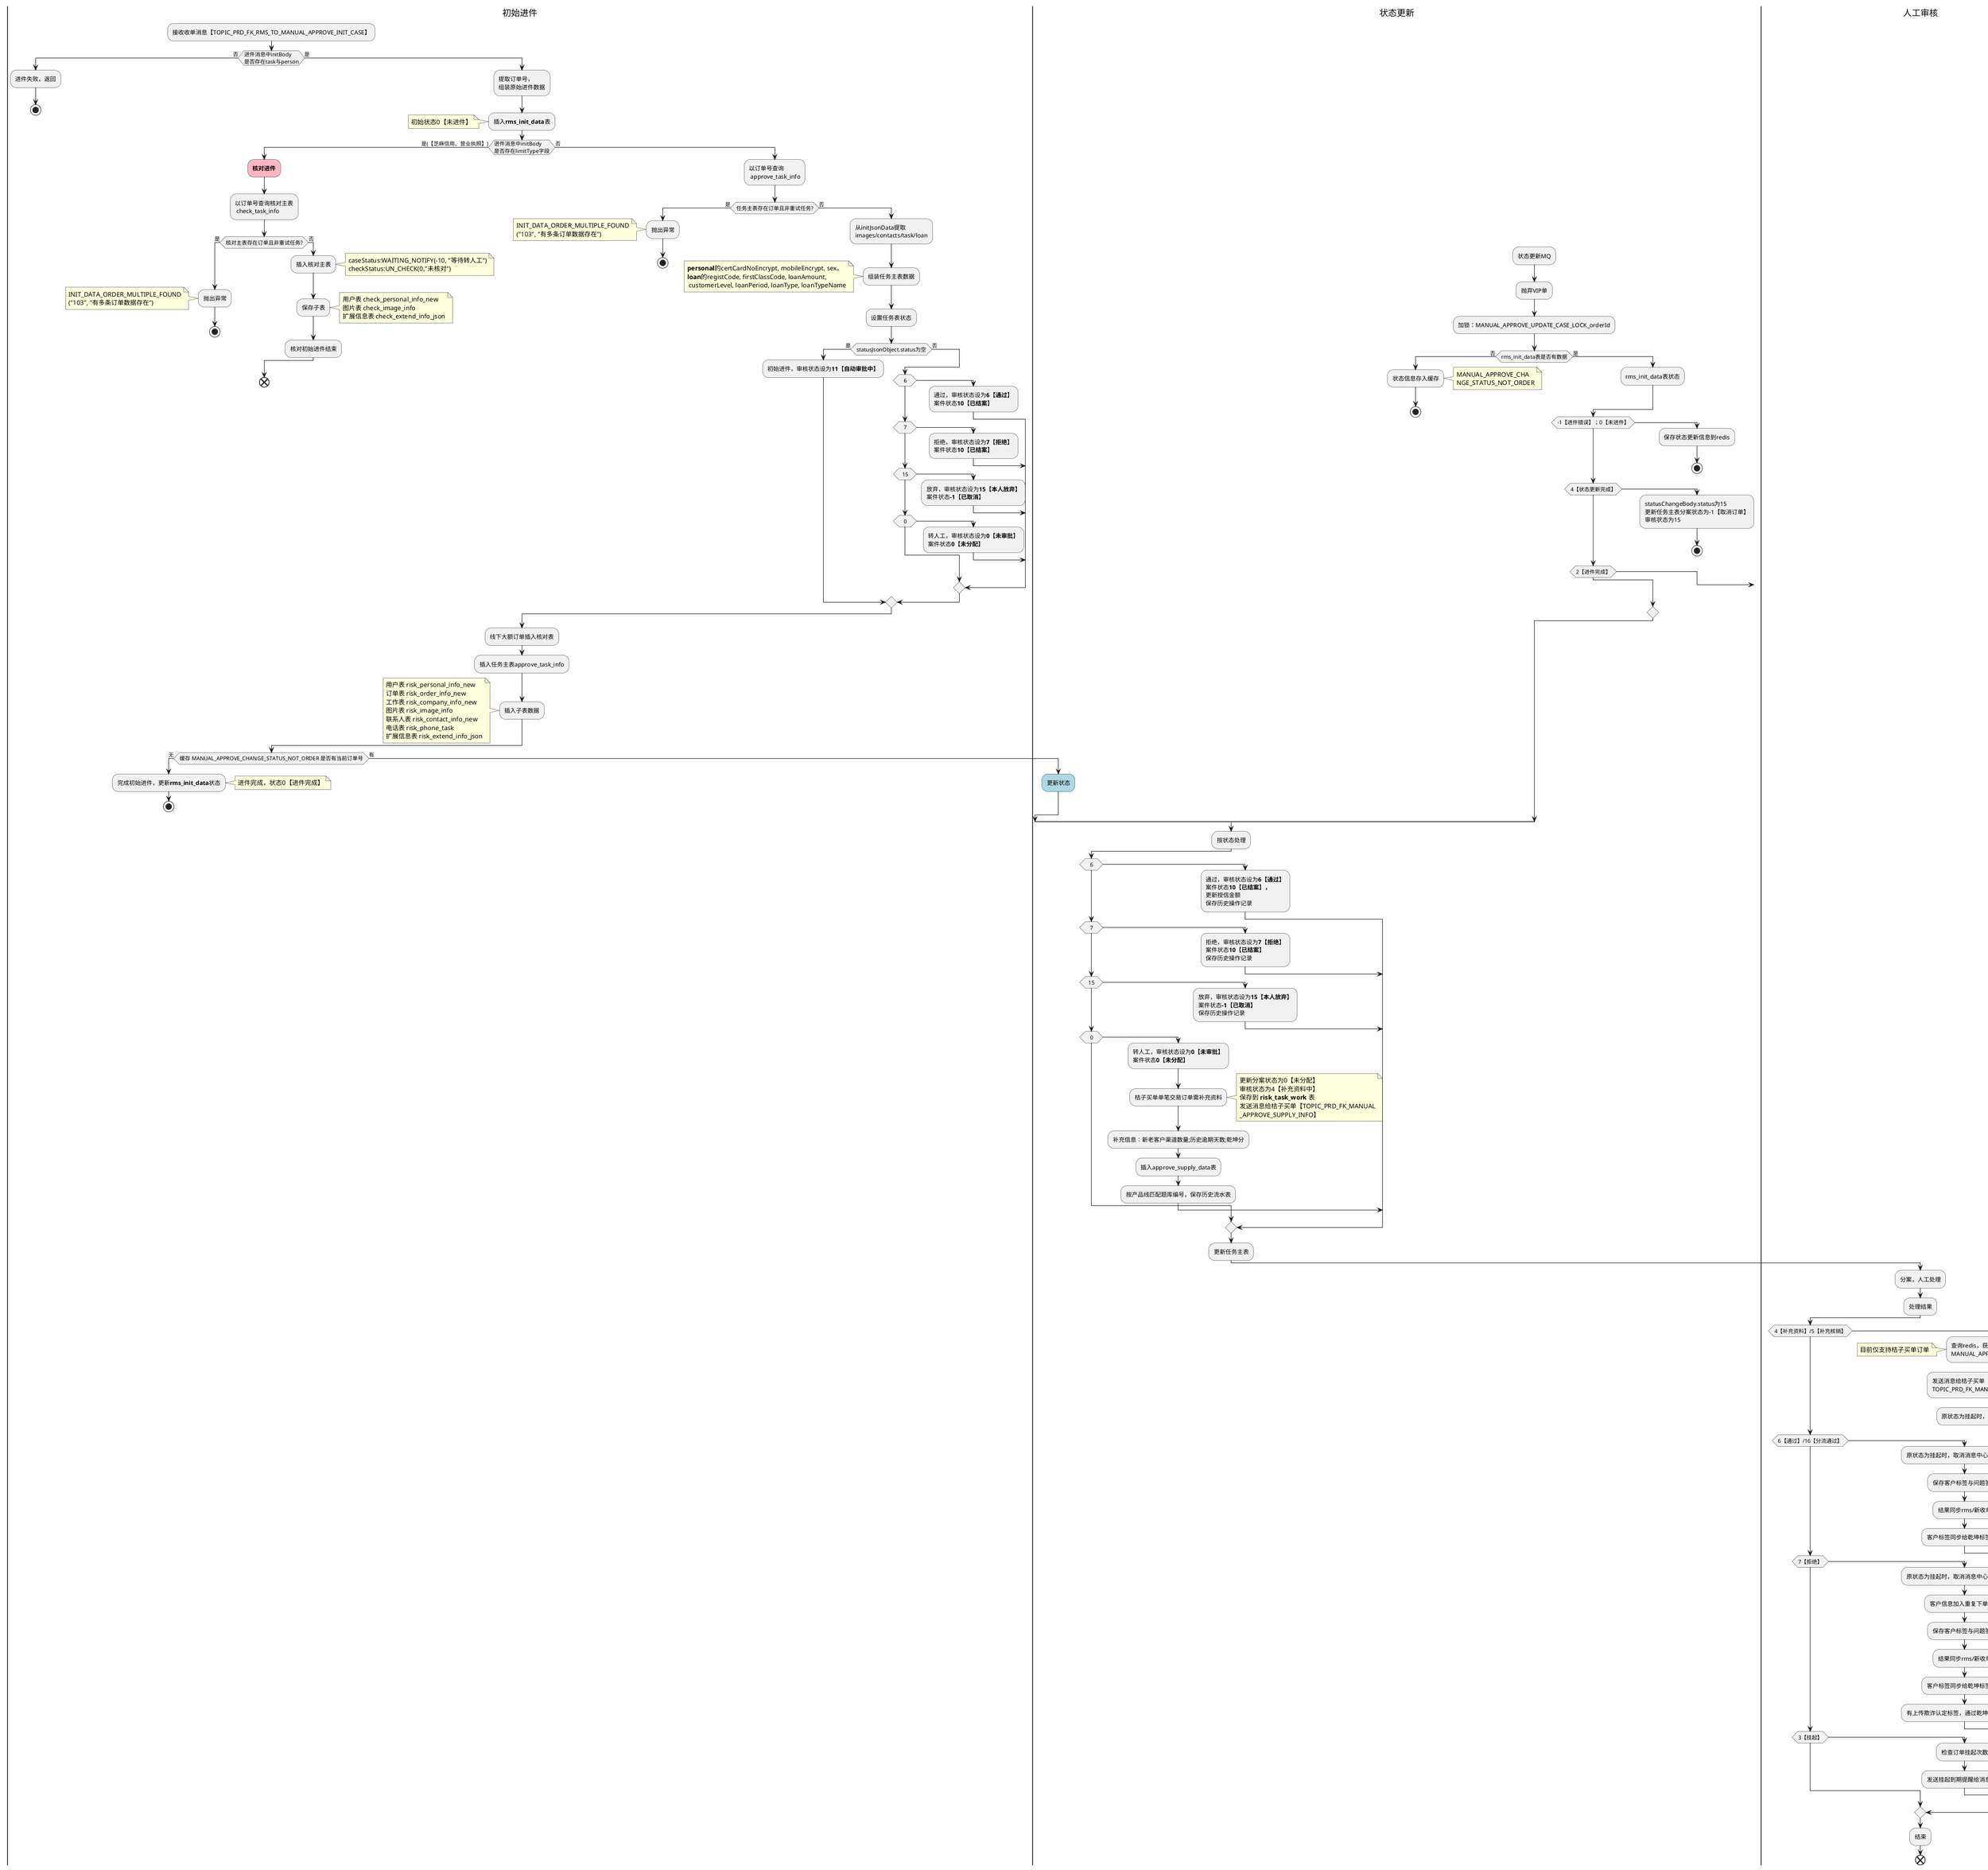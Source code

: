 @startuml
!pragma useVerticalIf on
|初始进件|
split
   -[hidden]->
:接收收单消息【TOPIC_PRD_FK_RMS_TO_MANUAL_APPROVE_INIT_CASE】;
if (进件消息中initBody\n是否存在task与person) then (否)
	:进件失败，返回;
stop
else (是)
:提取订单号，\n组装原始进件数据;
	:插入<b>rms_init_data</b>表;
	note left
	初始状态0【未进件】
	end note
	if (进件消息中initBody\n是否存在limitType字段) then (是(【芝麻信用、营业执照】))
	#LightPink:<b>核对进件;
	:以订单号查询核对主表\n check_task_info;
			if (核对主表存在订单且非重试任务?) then (是)
			label lab1
			label lab2
			:抛出异常;
			note left:INIT_DATA_ORDER_MULTIPLE_FOUND\n("103", "有多条订单数据存在")
			stop
			else (否)
			:插入核对主表;
			note right
				caseStatus:WAITING_NOTIFY(-10, "等待转人工")
				checkStatus:UN_CHECK(0,"未核对")
			end note
			:保存子表;
			note right
				用户表 check_personal_info_new
				图片表 check_image_info
				扩展信息表 check_extend_info_json
			end note
			:核对初始进件结束;
			endif
	end
	else (否)
		:以订单号查询\n approve_task_info;
		if (任务主表存在订单且非重试任务?) then (是)
			:抛出异常;
			note left:INIT_DATA_ORDER_MULTIPLE_FOUND\n("103", "有多条订单数据存在")
			stop
			goto lab2
			else (否)
			:从initJsonData提取
			images/contacts/task/loan;
			:组装任务主表数据;
				note left
				<b>personal</b>的certCardNoEncrypt, mobileEncrypt, sex。
				<b>loan</b>的registCode, firstClassCode, loanAmount,
				 customerLevel, loanPeriod, loanType, loanTypeName
				end note
			:设置任务表状态;
			if (statusJsonObject.status为空) then (是)
				:初始进件，审核状态设为<b>11【自动审批中】;
			else (否)
				if (6)
				:通过，审核状态设为<b>6【通过】\n案件状态<b>10【已结案】;
				elseif (7)
				:拒绝，审核状态设为<b>7【拒绝】\n案件状态<b>10【已结案】;
				elseif (15)
				:放弃，审核状态设为<b>15【本人放弃】\n案件状态<b>-1【已取消】;
				elseif (0)
				:转人工，审核状态设为<b>0【未审批】\n案件状态<b>0【未分配】;
				endif
			endif
	endif
|初始进件|
endif
:线下大额订单插入核对表;
:插入任务主表approve_task_info;
:插入子表数据;
note left
用户表 risk_personal_info_new
订单表 risk_order_info_new
工作表 risk_company_info_new
图片表 risk_image_info
联系人表 risk_contact_info_new
电话表 risk_phone_task
扩展信息表 risk_extend_info_json
end note
endif
if (缓存 MANUAL_APPROVE_CHANGE_STATUS_NOT_ORDER 是否有当前订单号) then (无)
:完成初始进件，更新<b>rms_init_data</b>状态;
note right
进件完成，状态0【进件完成】
end note
stop
|状态更新|
else (有)
#lightblue:更新状态;
endif
split again
   -[hidden]->
:状态更新MQ;
:抛弃VIP单;
:加锁：MANUAL_APPROVE_UPDATE_CASE_LOCK_orderId;
if (rms_init_data表是否有数据) then (否)
:状态信息存入缓存;
note right
MANUAL_APPROVE_CHA
NGE_STATUS_NOT_ORDER
end note
stop
else (是)
:rms_init_data表状态;
if (-1【进件错误】；0【未进件】)
:保存状态更新信息到redis;
stop
elseif(4【状态更新完成】)
:statusChangeBody.status为15\n更新任务主表分案状态为-1【取消订单】\n审核状态为15;
stop
elseif(2【进件完成】)

endif
endif
end split
:按状态处理;
if (6)
			:通过，审核状态设为<b>6【通过】\n案件状态<b>10【已结案】，\n更新授信金额\n保存历史操作记录;
			elseif (7)
			:拒绝，审核状态设为<b>7【拒绝】\n案件状态<b>10【已结案】\n保存历史操作记录;
			elseif (15)
			:放弃，审核状态设为<b>15【本人放弃】\n案件状态<b>-1【已取消】\n保存历史操作记录;
			elseif (0)
			:转人工，审核状态设为<b>0【未审批】\n案件状态<b>0【未分配】;
			:桔子买单单笔交易订单需补充资料;
			note right
			更新分案状态为0【未分配】
			审核状态为4【补充资料中】
			保存到 <b>risk_task_work</b> 表
			发送消息给桔子买单【TOPIC_PRD_FK_MANUAL
			_APPROVE_SUPPLY_INFO】
			end note
			:补充信息：新老客户渠道数量;历史逾期天数;乾坤分;
			:插入approve_supply_data表;
			:按产品线匹配题库编号，保存历史流水表;
			endif
:更新任务主表;
|人工审核|
:分案，人工处理;
:处理结果;
if (4【补充资料】/5【补充核销】)
:查询redis，获取超时时间配置\nMANUAL_APPROVE_WORK_CONFIG;
note left
目前仅支持桔子买单订单
end note
:发送消息给桔子买单\nTOPIC_PRD_FK_MANUAL_APPROVE_SUPPLY_INFO;
:原状态为挂起时，取消消息中心挂起到期提醒;
elseif (6【通过】/16【分流通过】)
:原状态为挂起时，取消消息中心挂起到期提醒;
:保存客户标签与问题答案;
:结果同步rms/新收单;
:客户标签同步给乾坤标签系统;
elseif (7【拒绝】)
:原状态为挂起时，取消消息中心挂起到期提醒;
:客户信息加入重复下单控制;
:保存客户标签与问题答案;
:结果同步rms/新收单;
:客户标签同步给乾坤标签系统;
:有上传欺诈认定标签，通过乾坤提报给反欺诈;
elseif (3【挂起】)
:检查订单挂起次数;
:发送挂起到期提醒给消息中心;
endif
:结束;
end
@enduml
